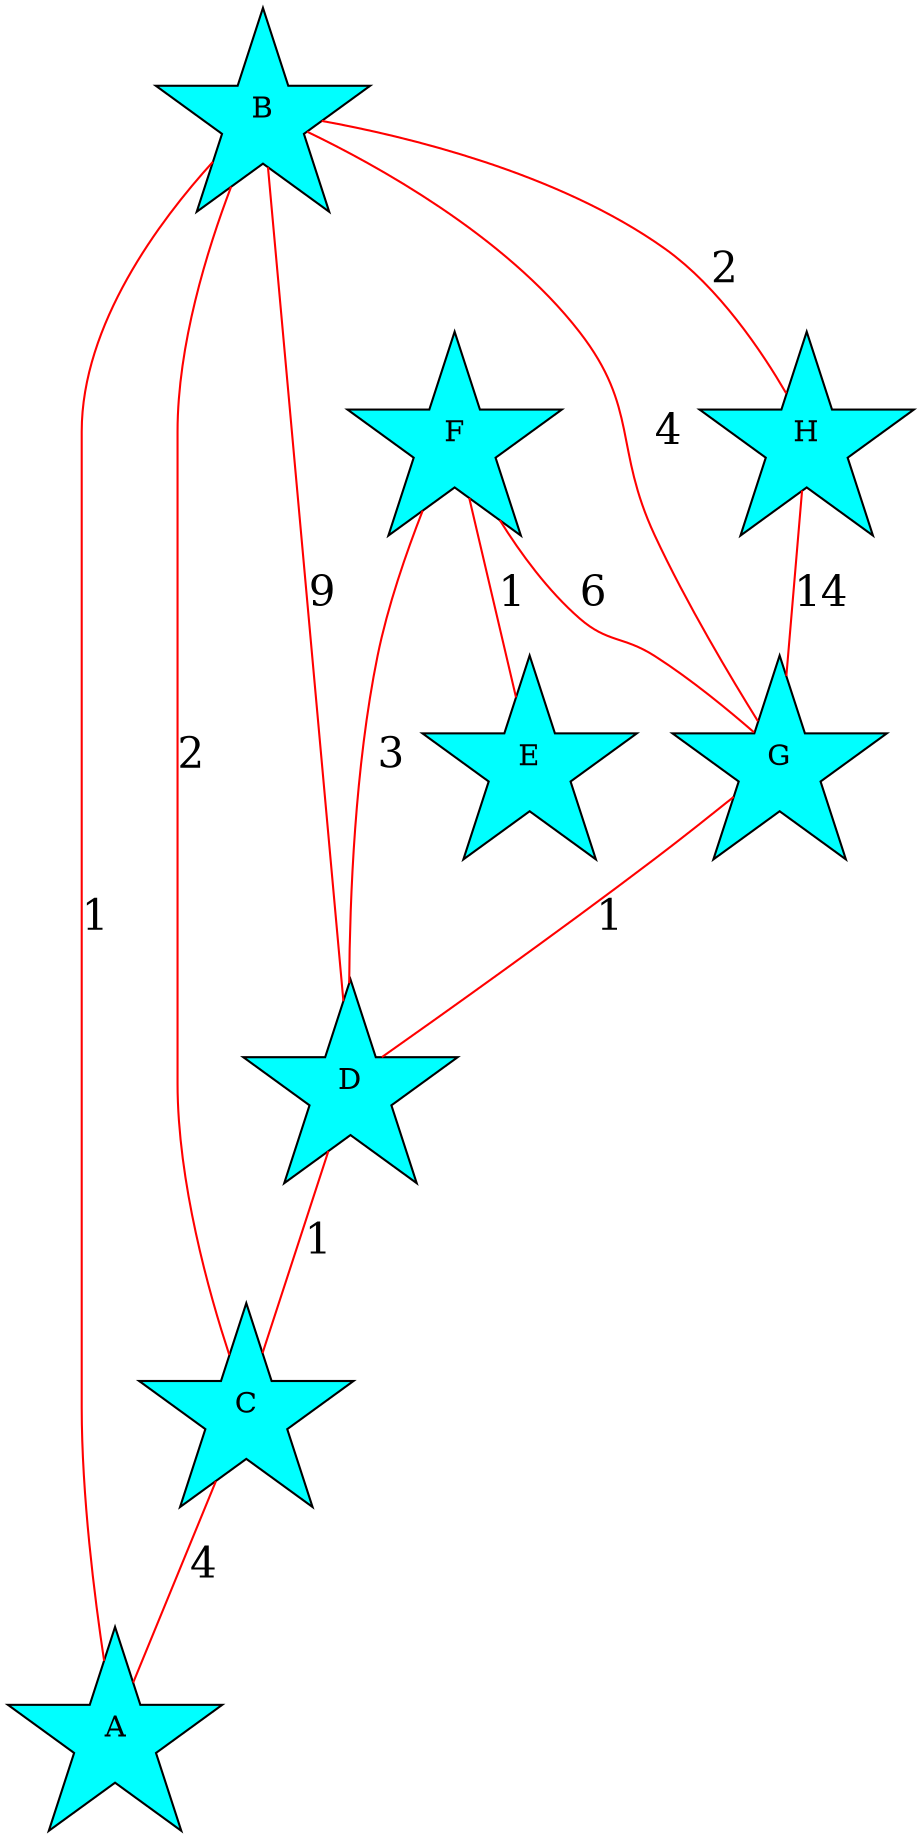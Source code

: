 graph {
node [shape="star" style="filled" fillcolor="aqua"];
edge [fontsize="20pt" color="red"];
B--G [label="4"];
B--D [label="9"];
B--A [label="1"];
B--H [label="2"];
B--C [label="2"];
F--D [label="3"];
F--E [label="1"];
F--G [label="6"];
G--D [label="1"];
D--C [label="1"];
C--A [label="4"];
H--G [label="14"];
}
